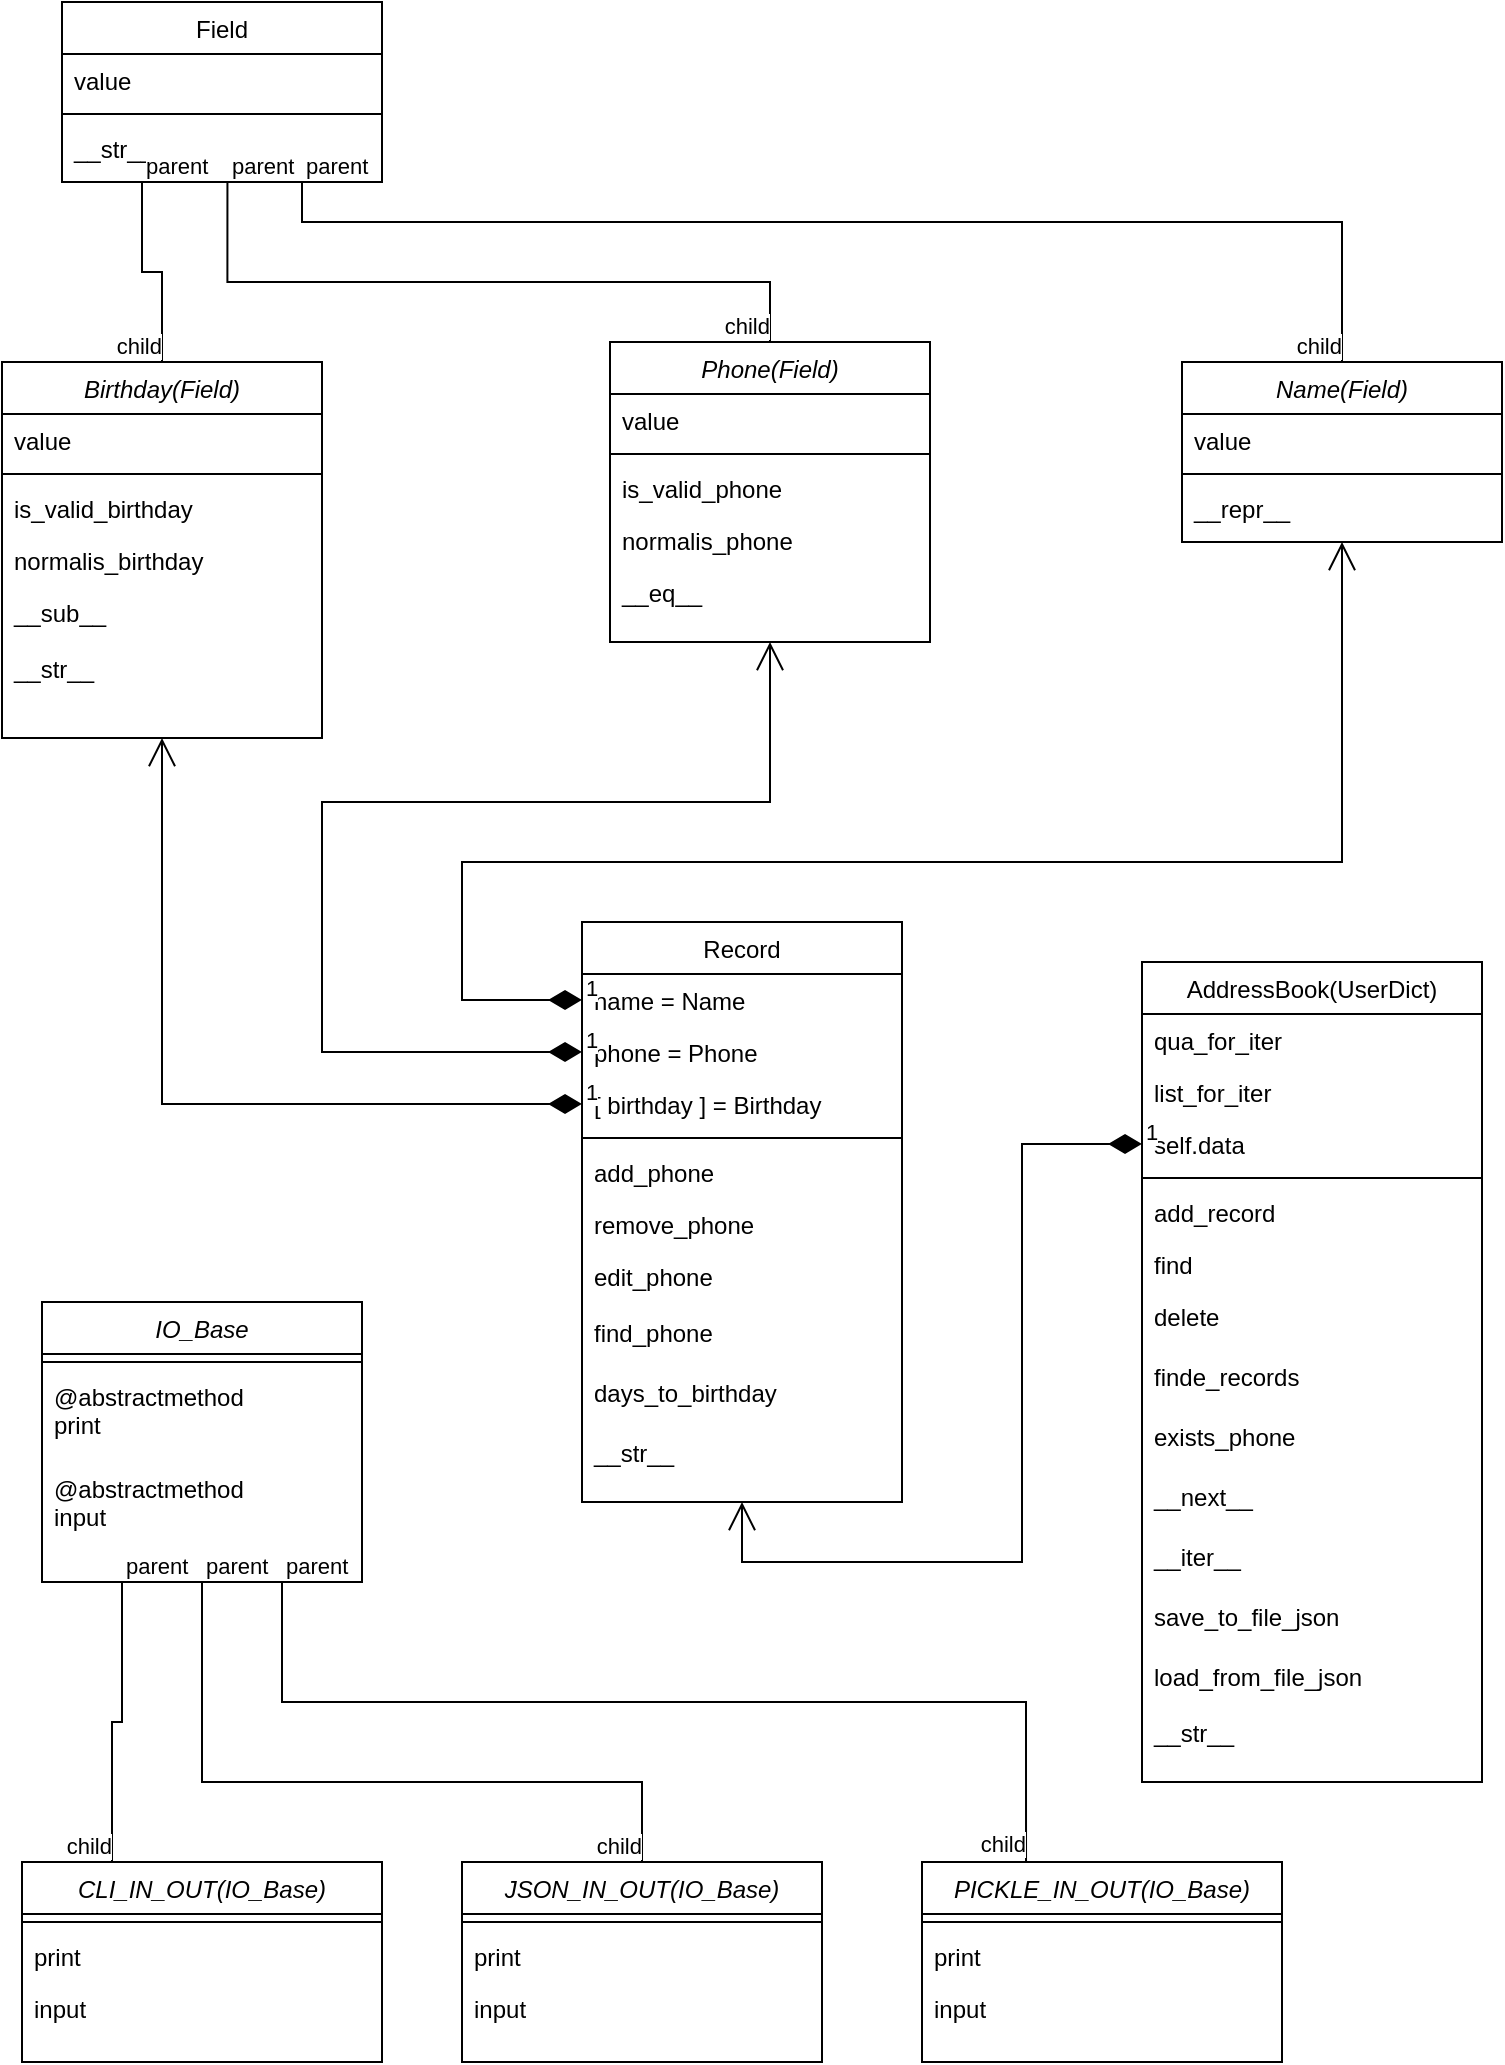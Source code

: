 <mxfile version="23.0.2" type="device">
  <diagram id="C5RBs43oDa-KdzZeNtuy" name="Page-1">
    <mxGraphModel dx="1050" dy="566" grid="1" gridSize="10" guides="1" tooltips="1" connect="1" arrows="1" fold="1" page="1" pageScale="1" pageWidth="827" pageHeight="1169" math="0" shadow="0">
      <root>
        <mxCell id="WIyWlLk6GJQsqaUBKTNV-0" />
        <mxCell id="WIyWlLk6GJQsqaUBKTNV-1" parent="WIyWlLk6GJQsqaUBKTNV-0" />
        <mxCell id="zkfFHV4jXpPFQw0GAbJ--0" value="Name(Field)" style="swimlane;fontStyle=2;align=center;verticalAlign=top;childLayout=stackLayout;horizontal=1;startSize=26;horizontalStack=0;resizeParent=1;resizeLast=0;collapsible=1;marginBottom=0;rounded=0;shadow=0;strokeWidth=1;" parent="WIyWlLk6GJQsqaUBKTNV-1" vertex="1">
          <mxGeometry x="620" y="210" width="160" height="90" as="geometry">
            <mxRectangle x="230" y="140" width="160" height="26" as="alternateBounds" />
          </mxGeometry>
        </mxCell>
        <mxCell id="zkfFHV4jXpPFQw0GAbJ--1" value="value" style="text;align=left;verticalAlign=top;spacingLeft=4;spacingRight=4;overflow=hidden;rotatable=0;points=[[0,0.5],[1,0.5]];portConstraint=eastwest;" parent="zkfFHV4jXpPFQw0GAbJ--0" vertex="1">
          <mxGeometry y="26" width="160" height="26" as="geometry" />
        </mxCell>
        <mxCell id="zkfFHV4jXpPFQw0GAbJ--4" value="" style="line;html=1;strokeWidth=1;align=left;verticalAlign=middle;spacingTop=-1;spacingLeft=3;spacingRight=3;rotatable=0;labelPosition=right;points=[];portConstraint=eastwest;" parent="zkfFHV4jXpPFQw0GAbJ--0" vertex="1">
          <mxGeometry y="52" width="160" height="8" as="geometry" />
        </mxCell>
        <mxCell id="3gNBlhYxwJ5BPTO4uMFD-18" value="__repr__" style="text;align=left;verticalAlign=top;spacingLeft=4;spacingRight=4;overflow=hidden;rotatable=0;points=[[0,0.5],[1,0.5]];portConstraint=eastwest;" vertex="1" parent="zkfFHV4jXpPFQw0GAbJ--0">
          <mxGeometry y="60" width="160" height="26" as="geometry" />
        </mxCell>
        <mxCell id="zkfFHV4jXpPFQw0GAbJ--13" value="Field" style="swimlane;fontStyle=0;align=center;verticalAlign=top;childLayout=stackLayout;horizontal=1;startSize=26;horizontalStack=0;resizeParent=1;resizeLast=0;collapsible=1;marginBottom=0;rounded=0;shadow=0;strokeWidth=1;" parent="WIyWlLk6GJQsqaUBKTNV-1" vertex="1">
          <mxGeometry x="60" y="30" width="160" height="90" as="geometry">
            <mxRectangle x="60" y="30" width="170" height="26" as="alternateBounds" />
          </mxGeometry>
        </mxCell>
        <mxCell id="zkfFHV4jXpPFQw0GAbJ--14" value="value" style="text;align=left;verticalAlign=top;spacingLeft=4;spacingRight=4;overflow=hidden;rotatable=0;points=[[0,0.5],[1,0.5]];portConstraint=eastwest;" parent="zkfFHV4jXpPFQw0GAbJ--13" vertex="1">
          <mxGeometry y="26" width="160" height="26" as="geometry" />
        </mxCell>
        <mxCell id="zkfFHV4jXpPFQw0GAbJ--15" value="" style="line;html=1;strokeWidth=1;align=left;verticalAlign=middle;spacingTop=-1;spacingLeft=3;spacingRight=3;rotatable=0;labelPosition=right;points=[];portConstraint=eastwest;" parent="zkfFHV4jXpPFQw0GAbJ--13" vertex="1">
          <mxGeometry y="52" width="160" height="8" as="geometry" />
        </mxCell>
        <mxCell id="3gNBlhYxwJ5BPTO4uMFD-17" value="__str__" style="text;align=left;verticalAlign=top;spacingLeft=4;spacingRight=4;overflow=hidden;rotatable=0;points=[[0,0.5],[1,0.5]];portConstraint=eastwest;" vertex="1" parent="zkfFHV4jXpPFQw0GAbJ--13">
          <mxGeometry y="60" width="160" height="26" as="geometry" />
        </mxCell>
        <mxCell id="zkfFHV4jXpPFQw0GAbJ--17" value="AddressBook(UserDict)" style="swimlane;fontStyle=0;align=center;verticalAlign=top;childLayout=stackLayout;horizontal=1;startSize=26;horizontalStack=0;resizeParent=1;resizeLast=0;collapsible=1;marginBottom=0;rounded=0;shadow=0;strokeWidth=1;" parent="WIyWlLk6GJQsqaUBKTNV-1" vertex="1">
          <mxGeometry x="600" y="510" width="170" height="410" as="geometry">
            <mxRectangle x="550" y="140" width="160" height="26" as="alternateBounds" />
          </mxGeometry>
        </mxCell>
        <mxCell id="zkfFHV4jXpPFQw0GAbJ--18" value="qua_for_iter" style="text;align=left;verticalAlign=top;spacingLeft=4;spacingRight=4;overflow=hidden;rotatable=0;points=[[0,0.5],[1,0.5]];portConstraint=eastwest;" parent="zkfFHV4jXpPFQw0GAbJ--17" vertex="1">
          <mxGeometry y="26" width="170" height="26" as="geometry" />
        </mxCell>
        <mxCell id="zkfFHV4jXpPFQw0GAbJ--19" value="list_for_iter" style="text;align=left;verticalAlign=top;spacingLeft=4;spacingRight=4;overflow=hidden;rotatable=0;points=[[0,0.5],[1,0.5]];portConstraint=eastwest;rounded=0;shadow=0;html=0;" parent="zkfFHV4jXpPFQw0GAbJ--17" vertex="1">
          <mxGeometry y="52" width="170" height="26" as="geometry" />
        </mxCell>
        <mxCell id="zkfFHV4jXpPFQw0GAbJ--20" value="self.data" style="text;align=left;verticalAlign=top;spacingLeft=4;spacingRight=4;overflow=hidden;rotatable=0;points=[[0,0.5],[1,0.5]];portConstraint=eastwest;rounded=0;shadow=0;html=0;" parent="zkfFHV4jXpPFQw0GAbJ--17" vertex="1">
          <mxGeometry y="78" width="170" height="26" as="geometry" />
        </mxCell>
        <mxCell id="zkfFHV4jXpPFQw0GAbJ--23" value="" style="line;html=1;strokeWidth=1;align=left;verticalAlign=middle;spacingTop=-1;spacingLeft=3;spacingRight=3;rotatable=0;labelPosition=right;points=[];portConstraint=eastwest;" parent="zkfFHV4jXpPFQw0GAbJ--17" vertex="1">
          <mxGeometry y="104" width="170" height="8" as="geometry" />
        </mxCell>
        <mxCell id="zkfFHV4jXpPFQw0GAbJ--24" value="add_record" style="text;align=left;verticalAlign=top;spacingLeft=4;spacingRight=4;overflow=hidden;rotatable=0;points=[[0,0.5],[1,0.5]];portConstraint=eastwest;" parent="zkfFHV4jXpPFQw0GAbJ--17" vertex="1">
          <mxGeometry y="112" width="170" height="26" as="geometry" />
        </mxCell>
        <mxCell id="zkfFHV4jXpPFQw0GAbJ--25" value="find" style="text;align=left;verticalAlign=top;spacingLeft=4;spacingRight=4;overflow=hidden;rotatable=0;points=[[0,0.5],[1,0.5]];portConstraint=eastwest;" parent="zkfFHV4jXpPFQw0GAbJ--17" vertex="1">
          <mxGeometry y="138" width="170" height="26" as="geometry" />
        </mxCell>
        <mxCell id="3gNBlhYxwJ5BPTO4uMFD-41" value="delete" style="text;align=left;verticalAlign=top;spacingLeft=4;spacingRight=4;overflow=hidden;rotatable=0;points=[[0,0.5],[1,0.5]];portConstraint=eastwest;" vertex="1" parent="zkfFHV4jXpPFQw0GAbJ--17">
          <mxGeometry y="164" width="170" height="30" as="geometry" />
        </mxCell>
        <mxCell id="3gNBlhYxwJ5BPTO4uMFD-40" value="finde_records" style="text;align=left;verticalAlign=top;spacingLeft=4;spacingRight=4;overflow=hidden;rotatable=0;points=[[0,0.5],[1,0.5]];portConstraint=eastwest;" vertex="1" parent="zkfFHV4jXpPFQw0GAbJ--17">
          <mxGeometry y="194" width="170" height="30" as="geometry" />
        </mxCell>
        <mxCell id="3gNBlhYxwJ5BPTO4uMFD-39" value="exists_phone" style="text;align=left;verticalAlign=top;spacingLeft=4;spacingRight=4;overflow=hidden;rotatable=0;points=[[0,0.5],[1,0.5]];portConstraint=eastwest;" vertex="1" parent="zkfFHV4jXpPFQw0GAbJ--17">
          <mxGeometry y="224" width="170" height="30" as="geometry" />
        </mxCell>
        <mxCell id="3gNBlhYxwJ5BPTO4uMFD-45" value="__next__" style="text;align=left;verticalAlign=top;spacingLeft=4;spacingRight=4;overflow=hidden;rotatable=0;points=[[0,0.5],[1,0.5]];portConstraint=eastwest;" vertex="1" parent="zkfFHV4jXpPFQw0GAbJ--17">
          <mxGeometry y="254" width="170" height="30" as="geometry" />
        </mxCell>
        <mxCell id="3gNBlhYxwJ5BPTO4uMFD-44" value="__iter__" style="text;align=left;verticalAlign=top;spacingLeft=4;spacingRight=4;overflow=hidden;rotatable=0;points=[[0,0.5],[1,0.5]];portConstraint=eastwest;" vertex="1" parent="zkfFHV4jXpPFQw0GAbJ--17">
          <mxGeometry y="284" width="170" height="30" as="geometry" />
        </mxCell>
        <mxCell id="3gNBlhYxwJ5BPTO4uMFD-43" value="save_to_file_json" style="text;align=left;verticalAlign=top;spacingLeft=4;spacingRight=4;overflow=hidden;rotatable=0;points=[[0,0.5],[1,0.5]];portConstraint=eastwest;" vertex="1" parent="zkfFHV4jXpPFQw0GAbJ--17">
          <mxGeometry y="314" width="170" height="30" as="geometry" />
        </mxCell>
        <mxCell id="3gNBlhYxwJ5BPTO4uMFD-42" value="load_from_file_json" style="text;align=left;verticalAlign=top;spacingLeft=4;spacingRight=4;overflow=hidden;rotatable=0;points=[[0,0.5],[1,0.5]];portConstraint=eastwest;" vertex="1" parent="zkfFHV4jXpPFQw0GAbJ--17">
          <mxGeometry y="344" width="170" height="28" as="geometry" />
        </mxCell>
        <mxCell id="3gNBlhYxwJ5BPTO4uMFD-38" value="__str__" style="text;align=left;verticalAlign=top;spacingLeft=4;spacingRight=4;overflow=hidden;rotatable=0;points=[[0,0.5],[1,0.5]];portConstraint=eastwest;" vertex="1" parent="zkfFHV4jXpPFQw0GAbJ--17">
          <mxGeometry y="372" width="170" height="38" as="geometry" />
        </mxCell>
        <mxCell id="3gNBlhYxwJ5BPTO4uMFD-0" value="Phone(Field)" style="swimlane;fontStyle=2;align=center;verticalAlign=top;childLayout=stackLayout;horizontal=1;startSize=26;horizontalStack=0;resizeParent=1;resizeLast=0;collapsible=1;marginBottom=0;rounded=0;shadow=0;strokeWidth=1;" vertex="1" parent="WIyWlLk6GJQsqaUBKTNV-1">
          <mxGeometry x="334" y="200" width="160" height="150" as="geometry">
            <mxRectangle x="230" y="140" width="160" height="26" as="alternateBounds" />
          </mxGeometry>
        </mxCell>
        <mxCell id="3gNBlhYxwJ5BPTO4uMFD-1" value="value" style="text;align=left;verticalAlign=top;spacingLeft=4;spacingRight=4;overflow=hidden;rotatable=0;points=[[0,0.5],[1,0.5]];portConstraint=eastwest;" vertex="1" parent="3gNBlhYxwJ5BPTO4uMFD-0">
          <mxGeometry y="26" width="160" height="26" as="geometry" />
        </mxCell>
        <mxCell id="3gNBlhYxwJ5BPTO4uMFD-19" value="" style="line;html=1;strokeWidth=1;align=left;verticalAlign=middle;spacingTop=-1;spacingLeft=3;spacingRight=3;rotatable=0;labelPosition=right;points=[];portConstraint=eastwest;" vertex="1" parent="3gNBlhYxwJ5BPTO4uMFD-0">
          <mxGeometry y="52" width="160" height="8" as="geometry" />
        </mxCell>
        <mxCell id="3gNBlhYxwJ5BPTO4uMFD-20" value="is_valid_phone" style="text;align=left;verticalAlign=top;spacingLeft=4;spacingRight=4;overflow=hidden;rotatable=0;points=[[0,0.5],[1,0.5]];portConstraint=eastwest;" vertex="1" parent="3gNBlhYxwJ5BPTO4uMFD-0">
          <mxGeometry y="60" width="160" height="26" as="geometry" />
        </mxCell>
        <mxCell id="3gNBlhYxwJ5BPTO4uMFD-21" value="normalis_phone" style="text;align=left;verticalAlign=top;spacingLeft=4;spacingRight=4;overflow=hidden;rotatable=0;points=[[0,0.5],[1,0.5]];portConstraint=eastwest;" vertex="1" parent="3gNBlhYxwJ5BPTO4uMFD-0">
          <mxGeometry y="86" width="160" height="26" as="geometry" />
        </mxCell>
        <mxCell id="3gNBlhYxwJ5BPTO4uMFD-22" value="__eq__" style="text;align=left;verticalAlign=top;spacingLeft=4;spacingRight=4;overflow=hidden;rotatable=0;points=[[0,0.5],[1,0.5]];portConstraint=eastwest;" vertex="1" parent="3gNBlhYxwJ5BPTO4uMFD-0">
          <mxGeometry y="112" width="160" height="26" as="geometry" />
        </mxCell>
        <mxCell id="3gNBlhYxwJ5BPTO4uMFD-4" value="Birthday(Field)" style="swimlane;fontStyle=2;align=center;verticalAlign=top;childLayout=stackLayout;horizontal=1;startSize=26;horizontalStack=0;resizeParent=1;resizeLast=0;collapsible=1;marginBottom=0;rounded=0;shadow=0;strokeWidth=1;" vertex="1" parent="WIyWlLk6GJQsqaUBKTNV-1">
          <mxGeometry x="30" y="210" width="160" height="188" as="geometry">
            <mxRectangle x="230" y="140" width="160" height="26" as="alternateBounds" />
          </mxGeometry>
        </mxCell>
        <mxCell id="3gNBlhYxwJ5BPTO4uMFD-5" value="value" style="text;align=left;verticalAlign=top;spacingLeft=4;spacingRight=4;overflow=hidden;rotatable=0;points=[[0,0.5],[1,0.5]];portConstraint=eastwest;" vertex="1" parent="3gNBlhYxwJ5BPTO4uMFD-4">
          <mxGeometry y="26" width="160" height="26" as="geometry" />
        </mxCell>
        <mxCell id="3gNBlhYxwJ5BPTO4uMFD-6" value="" style="line;html=1;strokeWidth=1;align=left;verticalAlign=middle;spacingTop=-1;spacingLeft=3;spacingRight=3;rotatable=0;labelPosition=right;points=[];portConstraint=eastwest;" vertex="1" parent="3gNBlhYxwJ5BPTO4uMFD-4">
          <mxGeometry y="52" width="160" height="8" as="geometry" />
        </mxCell>
        <mxCell id="3gNBlhYxwJ5BPTO4uMFD-24" value="is_valid_birthday" style="text;align=left;verticalAlign=top;spacingLeft=4;spacingRight=4;overflow=hidden;rotatable=0;points=[[0,0.5],[1,0.5]];portConstraint=eastwest;" vertex="1" parent="3gNBlhYxwJ5BPTO4uMFD-4">
          <mxGeometry y="60" width="160" height="26" as="geometry" />
        </mxCell>
        <mxCell id="3gNBlhYxwJ5BPTO4uMFD-23" value="normalis_birthday" style="text;align=left;verticalAlign=top;spacingLeft=4;spacingRight=4;overflow=hidden;rotatable=0;points=[[0,0.5],[1,0.5]];portConstraint=eastwest;" vertex="1" parent="3gNBlhYxwJ5BPTO4uMFD-4">
          <mxGeometry y="86" width="160" height="26" as="geometry" />
        </mxCell>
        <mxCell id="3gNBlhYxwJ5BPTO4uMFD-25" value="__sub__" style="text;align=left;verticalAlign=top;spacingLeft=4;spacingRight=4;overflow=hidden;rotatable=0;points=[[0,0.5],[1,0.5]];portConstraint=eastwest;" vertex="1" parent="3gNBlhYxwJ5BPTO4uMFD-4">
          <mxGeometry y="112" width="160" height="28" as="geometry" />
        </mxCell>
        <mxCell id="3gNBlhYxwJ5BPTO4uMFD-26" value="__str__" style="text;align=left;verticalAlign=top;spacingLeft=4;spacingRight=4;overflow=hidden;rotatable=0;points=[[0,0.5],[1,0.5]];portConstraint=eastwest;" vertex="1" parent="3gNBlhYxwJ5BPTO4uMFD-4">
          <mxGeometry y="140" width="160" height="30" as="geometry" />
        </mxCell>
        <mxCell id="3gNBlhYxwJ5BPTO4uMFD-8" value="Record" style="swimlane;fontStyle=0;align=center;verticalAlign=top;childLayout=stackLayout;horizontal=1;startSize=26;horizontalStack=0;resizeParent=1;resizeLast=0;collapsible=1;marginBottom=0;rounded=0;shadow=0;strokeWidth=1;" vertex="1" parent="WIyWlLk6GJQsqaUBKTNV-1">
          <mxGeometry x="320" y="490" width="160" height="290" as="geometry">
            <mxRectangle x="550" y="140" width="160" height="26" as="alternateBounds" />
          </mxGeometry>
        </mxCell>
        <mxCell id="3gNBlhYxwJ5BPTO4uMFD-9" value="name = Name" style="text;align=left;verticalAlign=top;spacingLeft=4;spacingRight=4;overflow=hidden;rotatable=0;points=[[0,0.5],[1,0.5]];portConstraint=eastwest;" vertex="1" parent="3gNBlhYxwJ5BPTO4uMFD-8">
          <mxGeometry y="26" width="160" height="26" as="geometry" />
        </mxCell>
        <mxCell id="3gNBlhYxwJ5BPTO4uMFD-10" value="phone = Phone" style="text;align=left;verticalAlign=top;spacingLeft=4;spacingRight=4;overflow=hidden;rotatable=0;points=[[0,0.5],[1,0.5]];portConstraint=eastwest;rounded=0;shadow=0;html=0;" vertex="1" parent="3gNBlhYxwJ5BPTO4uMFD-8">
          <mxGeometry y="52" width="160" height="26" as="geometry" />
        </mxCell>
        <mxCell id="3gNBlhYxwJ5BPTO4uMFD-11" value="[ birthday ] = Birthday" style="text;align=left;verticalAlign=top;spacingLeft=4;spacingRight=4;overflow=hidden;rotatable=0;points=[[0,0.5],[1,0.5]];portConstraint=eastwest;rounded=0;shadow=0;html=0;" vertex="1" parent="3gNBlhYxwJ5BPTO4uMFD-8">
          <mxGeometry y="78" width="160" height="26" as="geometry" />
        </mxCell>
        <mxCell id="3gNBlhYxwJ5BPTO4uMFD-14" value="" style="line;html=1;strokeWidth=1;align=left;verticalAlign=middle;spacingTop=-1;spacingLeft=3;spacingRight=3;rotatable=0;labelPosition=right;points=[];portConstraint=eastwest;" vertex="1" parent="3gNBlhYxwJ5BPTO4uMFD-8">
          <mxGeometry y="104" width="160" height="8" as="geometry" />
        </mxCell>
        <mxCell id="3gNBlhYxwJ5BPTO4uMFD-27" value="add_phone" style="text;align=left;verticalAlign=top;spacingLeft=4;spacingRight=4;overflow=hidden;rotatable=0;points=[[0,0.5],[1,0.5]];portConstraint=eastwest;" vertex="1" parent="3gNBlhYxwJ5BPTO4uMFD-8">
          <mxGeometry y="112" width="160" height="26" as="geometry" />
        </mxCell>
        <mxCell id="3gNBlhYxwJ5BPTO4uMFD-28" value="remove_phone" style="text;align=left;verticalAlign=top;spacingLeft=4;spacingRight=4;overflow=hidden;rotatable=0;points=[[0,0.5],[1,0.5]];portConstraint=eastwest;" vertex="1" parent="3gNBlhYxwJ5BPTO4uMFD-8">
          <mxGeometry y="138" width="160" height="26" as="geometry" />
        </mxCell>
        <mxCell id="3gNBlhYxwJ5BPTO4uMFD-29" value="edit_phone" style="text;align=left;verticalAlign=top;spacingLeft=4;spacingRight=4;overflow=hidden;rotatable=0;points=[[0,0.5],[1,0.5]];portConstraint=eastwest;" vertex="1" parent="3gNBlhYxwJ5BPTO4uMFD-8">
          <mxGeometry y="164" width="160" height="28" as="geometry" />
        </mxCell>
        <mxCell id="3gNBlhYxwJ5BPTO4uMFD-30" value="find_phone" style="text;align=left;verticalAlign=top;spacingLeft=4;spacingRight=4;overflow=hidden;rotatable=0;points=[[0,0.5],[1,0.5]];portConstraint=eastwest;" vertex="1" parent="3gNBlhYxwJ5BPTO4uMFD-8">
          <mxGeometry y="192" width="160" height="30" as="geometry" />
        </mxCell>
        <mxCell id="3gNBlhYxwJ5BPTO4uMFD-31" value="days_to_birthday" style="text;align=left;verticalAlign=top;spacingLeft=4;spacingRight=4;overflow=hidden;rotatable=0;points=[[0,0.5],[1,0.5]];portConstraint=eastwest;" vertex="1" parent="3gNBlhYxwJ5BPTO4uMFD-8">
          <mxGeometry y="222" width="160" height="30" as="geometry" />
        </mxCell>
        <mxCell id="3gNBlhYxwJ5BPTO4uMFD-33" value="__str__" style="text;align=left;verticalAlign=top;spacingLeft=4;spacingRight=4;overflow=hidden;rotatable=0;points=[[0,0.5],[1,0.5]];portConstraint=eastwest;" vertex="1" parent="3gNBlhYxwJ5BPTO4uMFD-8">
          <mxGeometry y="252" width="160" height="30" as="geometry" />
        </mxCell>
        <mxCell id="3gNBlhYxwJ5BPTO4uMFD-47" value="IO_Base" style="swimlane;fontStyle=2;align=center;verticalAlign=top;childLayout=stackLayout;horizontal=1;startSize=26;horizontalStack=0;resizeParent=1;resizeLast=0;collapsible=1;marginBottom=0;rounded=0;shadow=0;strokeWidth=1;" vertex="1" parent="WIyWlLk6GJQsqaUBKTNV-1">
          <mxGeometry x="50" y="680" width="160" height="140" as="geometry">
            <mxRectangle x="230" y="140" width="160" height="26" as="alternateBounds" />
          </mxGeometry>
        </mxCell>
        <mxCell id="3gNBlhYxwJ5BPTO4uMFD-49" value="" style="line;html=1;strokeWidth=1;align=left;verticalAlign=middle;spacingTop=-1;spacingLeft=3;spacingRight=3;rotatable=0;labelPosition=right;points=[];portConstraint=eastwest;" vertex="1" parent="3gNBlhYxwJ5BPTO4uMFD-47">
          <mxGeometry y="26" width="160" height="8" as="geometry" />
        </mxCell>
        <mxCell id="3gNBlhYxwJ5BPTO4uMFD-50" value="@abstractmethod&#xa;print" style="text;align=left;verticalAlign=top;spacingLeft=4;spacingRight=4;overflow=hidden;rotatable=0;points=[[0,0.5],[1,0.5]];portConstraint=eastwest;" vertex="1" parent="3gNBlhYxwJ5BPTO4uMFD-47">
          <mxGeometry y="34" width="160" height="46" as="geometry" />
        </mxCell>
        <mxCell id="3gNBlhYxwJ5BPTO4uMFD-53" value="@abstractmethod&#xa;input" style="text;align=left;verticalAlign=top;spacingLeft=4;spacingRight=4;overflow=hidden;rotatable=0;points=[[0,0.5],[1,0.5]];portConstraint=eastwest;" vertex="1" parent="3gNBlhYxwJ5BPTO4uMFD-47">
          <mxGeometry y="80" width="160" height="50" as="geometry" />
        </mxCell>
        <mxCell id="3gNBlhYxwJ5BPTO4uMFD-54" value="CLI_IN_OUT(IO_Base)" style="swimlane;fontStyle=2;align=center;verticalAlign=top;childLayout=stackLayout;horizontal=1;startSize=26;horizontalStack=0;resizeParent=1;resizeLast=0;collapsible=1;marginBottom=0;rounded=0;shadow=0;strokeWidth=1;" vertex="1" parent="WIyWlLk6GJQsqaUBKTNV-1">
          <mxGeometry x="40" y="960" width="180" height="100" as="geometry">
            <mxRectangle x="230" y="140" width="160" height="26" as="alternateBounds" />
          </mxGeometry>
        </mxCell>
        <mxCell id="3gNBlhYxwJ5BPTO4uMFD-55" value="" style="line;html=1;strokeWidth=1;align=left;verticalAlign=middle;spacingTop=-1;spacingLeft=3;spacingRight=3;rotatable=0;labelPosition=right;points=[];portConstraint=eastwest;" vertex="1" parent="3gNBlhYxwJ5BPTO4uMFD-54">
          <mxGeometry y="26" width="180" height="8" as="geometry" />
        </mxCell>
        <mxCell id="3gNBlhYxwJ5BPTO4uMFD-56" value="print" style="text;align=left;verticalAlign=top;spacingLeft=4;spacingRight=4;overflow=hidden;rotatable=0;points=[[0,0.5],[1,0.5]];portConstraint=eastwest;" vertex="1" parent="3gNBlhYxwJ5BPTO4uMFD-54">
          <mxGeometry y="34" width="180" height="26" as="geometry" />
        </mxCell>
        <mxCell id="3gNBlhYxwJ5BPTO4uMFD-57" value="input" style="text;align=left;verticalAlign=top;spacingLeft=4;spacingRight=4;overflow=hidden;rotatable=0;points=[[0,0.5],[1,0.5]];portConstraint=eastwest;" vertex="1" parent="3gNBlhYxwJ5BPTO4uMFD-54">
          <mxGeometry y="60" width="180" height="30" as="geometry" />
        </mxCell>
        <mxCell id="3gNBlhYxwJ5BPTO4uMFD-58" value="JSON_IN_OUT(IO_Base)" style="swimlane;fontStyle=2;align=center;verticalAlign=top;childLayout=stackLayout;horizontal=1;startSize=26;horizontalStack=0;resizeParent=1;resizeLast=0;collapsible=1;marginBottom=0;rounded=0;shadow=0;strokeWidth=1;" vertex="1" parent="WIyWlLk6GJQsqaUBKTNV-1">
          <mxGeometry x="260" y="960" width="180" height="100" as="geometry">
            <mxRectangle x="230" y="140" width="160" height="26" as="alternateBounds" />
          </mxGeometry>
        </mxCell>
        <mxCell id="3gNBlhYxwJ5BPTO4uMFD-59" value="" style="line;html=1;strokeWidth=1;align=left;verticalAlign=middle;spacingTop=-1;spacingLeft=3;spacingRight=3;rotatable=0;labelPosition=right;points=[];portConstraint=eastwest;" vertex="1" parent="3gNBlhYxwJ5BPTO4uMFD-58">
          <mxGeometry y="26" width="180" height="8" as="geometry" />
        </mxCell>
        <mxCell id="3gNBlhYxwJ5BPTO4uMFD-72" value="print" style="text;align=left;verticalAlign=top;spacingLeft=4;spacingRight=4;overflow=hidden;rotatable=0;points=[[0,0.5],[1,0.5]];portConstraint=eastwest;" vertex="1" parent="3gNBlhYxwJ5BPTO4uMFD-58">
          <mxGeometry y="34" width="180" height="26" as="geometry" />
        </mxCell>
        <mxCell id="3gNBlhYxwJ5BPTO4uMFD-73" value="input" style="text;align=left;verticalAlign=top;spacingLeft=4;spacingRight=4;overflow=hidden;rotatable=0;points=[[0,0.5],[1,0.5]];portConstraint=eastwest;" vertex="1" parent="3gNBlhYxwJ5BPTO4uMFD-58">
          <mxGeometry y="60" width="180" height="30" as="geometry" />
        </mxCell>
        <mxCell id="3gNBlhYxwJ5BPTO4uMFD-62" value="PICKLE_IN_OUT(IO_Base)" style="swimlane;fontStyle=2;align=center;verticalAlign=top;childLayout=stackLayout;horizontal=1;startSize=26;horizontalStack=0;resizeParent=1;resizeLast=0;collapsible=1;marginBottom=0;rounded=0;shadow=0;strokeWidth=1;" vertex="1" parent="WIyWlLk6GJQsqaUBKTNV-1">
          <mxGeometry x="490" y="960" width="180" height="100" as="geometry">
            <mxRectangle x="230" y="140" width="160" height="26" as="alternateBounds" />
          </mxGeometry>
        </mxCell>
        <mxCell id="3gNBlhYxwJ5BPTO4uMFD-63" value="" style="line;html=1;strokeWidth=1;align=left;verticalAlign=middle;spacingTop=-1;spacingLeft=3;spacingRight=3;rotatable=0;labelPosition=right;points=[];portConstraint=eastwest;" vertex="1" parent="3gNBlhYxwJ5BPTO4uMFD-62">
          <mxGeometry y="26" width="180" height="8" as="geometry" />
        </mxCell>
        <mxCell id="3gNBlhYxwJ5BPTO4uMFD-74" value="print" style="text;align=left;verticalAlign=top;spacingLeft=4;spacingRight=4;overflow=hidden;rotatable=0;points=[[0,0.5],[1,0.5]];portConstraint=eastwest;" vertex="1" parent="3gNBlhYxwJ5BPTO4uMFD-62">
          <mxGeometry y="34" width="180" height="26" as="geometry" />
        </mxCell>
        <mxCell id="3gNBlhYxwJ5BPTO4uMFD-75" value="input" style="text;align=left;verticalAlign=top;spacingLeft=4;spacingRight=4;overflow=hidden;rotatable=0;points=[[0,0.5],[1,0.5]];portConstraint=eastwest;" vertex="1" parent="3gNBlhYxwJ5BPTO4uMFD-62">
          <mxGeometry y="60" width="180" height="30" as="geometry" />
        </mxCell>
        <mxCell id="3gNBlhYxwJ5BPTO4uMFD-81" value="1" style="endArrow=open;html=1;endSize=12;startArrow=diamondThin;startSize=14;startFill=1;edgeStyle=orthogonalEdgeStyle;align=left;verticalAlign=bottom;rounded=0;entryX=0.5;entryY=1;entryDx=0;entryDy=0;exitX=0;exitY=0.5;exitDx=0;exitDy=0;" edge="1" parent="WIyWlLk6GJQsqaUBKTNV-1" source="3gNBlhYxwJ5BPTO4uMFD-11" target="3gNBlhYxwJ5BPTO4uMFD-4">
          <mxGeometry x="-1" y="3" relative="1" as="geometry">
            <mxPoint x="330" y="490" as="sourcePoint" />
            <mxPoint x="490" y="490" as="targetPoint" />
          </mxGeometry>
        </mxCell>
        <mxCell id="3gNBlhYxwJ5BPTO4uMFD-82" value="1" style="endArrow=open;html=1;endSize=12;startArrow=diamondThin;startSize=14;startFill=1;edgeStyle=orthogonalEdgeStyle;align=left;verticalAlign=bottom;rounded=0;entryX=0.5;entryY=1;entryDx=0;entryDy=0;exitX=0;exitY=0.5;exitDx=0;exitDy=0;" edge="1" parent="WIyWlLk6GJQsqaUBKTNV-1" source="3gNBlhYxwJ5BPTO4uMFD-10" target="3gNBlhYxwJ5BPTO4uMFD-0">
          <mxGeometry x="-1" y="3" relative="1" as="geometry">
            <mxPoint x="330" y="490" as="sourcePoint" />
            <mxPoint x="490" y="490" as="targetPoint" />
            <Array as="points">
              <mxPoint x="190" y="555" />
              <mxPoint x="190" y="430" />
              <mxPoint x="414" y="430" />
            </Array>
          </mxGeometry>
        </mxCell>
        <mxCell id="3gNBlhYxwJ5BPTO4uMFD-83" value="1" style="endArrow=open;html=1;endSize=12;startArrow=diamondThin;startSize=14;startFill=1;edgeStyle=orthogonalEdgeStyle;align=left;verticalAlign=bottom;rounded=0;entryX=0.5;entryY=1;entryDx=0;entryDy=0;exitX=0;exitY=0.5;exitDx=0;exitDy=0;" edge="1" parent="WIyWlLk6GJQsqaUBKTNV-1" source="3gNBlhYxwJ5BPTO4uMFD-9" target="zkfFHV4jXpPFQw0GAbJ--0">
          <mxGeometry x="-1" y="3" relative="1" as="geometry">
            <mxPoint x="330" y="490" as="sourcePoint" />
            <mxPoint x="490" y="490" as="targetPoint" />
            <Array as="points">
              <mxPoint x="260" y="529" />
              <mxPoint x="260" y="460" />
              <mxPoint x="700" y="460" />
            </Array>
          </mxGeometry>
        </mxCell>
        <mxCell id="3gNBlhYxwJ5BPTO4uMFD-84" value="1" style="endArrow=open;html=1;endSize=12;startArrow=diamondThin;startSize=14;startFill=1;edgeStyle=orthogonalEdgeStyle;align=left;verticalAlign=bottom;rounded=0;exitX=0;exitY=0.5;exitDx=0;exitDy=0;entryX=0.5;entryY=1;entryDx=0;entryDy=0;" edge="1" parent="WIyWlLk6GJQsqaUBKTNV-1" source="zkfFHV4jXpPFQw0GAbJ--20" target="3gNBlhYxwJ5BPTO4uMFD-8">
          <mxGeometry x="-1" y="3" relative="1" as="geometry">
            <mxPoint x="330" y="590" as="sourcePoint" />
            <mxPoint x="490" y="590" as="targetPoint" />
            <Array as="points">
              <mxPoint x="540" y="601" />
              <mxPoint x="540" y="810" />
              <mxPoint x="400" y="810" />
            </Array>
          </mxGeometry>
        </mxCell>
        <mxCell id="3gNBlhYxwJ5BPTO4uMFD-85" value="" style="endArrow=none;html=1;edgeStyle=orthogonalEdgeStyle;rounded=0;exitX=0.25;exitY=1;exitDx=0;exitDy=0;entryX=0.5;entryY=0;entryDx=0;entryDy=0;" edge="1" parent="WIyWlLk6GJQsqaUBKTNV-1" source="zkfFHV4jXpPFQw0GAbJ--13" target="3gNBlhYxwJ5BPTO4uMFD-4">
          <mxGeometry relative="1" as="geometry">
            <mxPoint x="330" y="190" as="sourcePoint" />
            <mxPoint x="490" y="190" as="targetPoint" />
          </mxGeometry>
        </mxCell>
        <mxCell id="3gNBlhYxwJ5BPTO4uMFD-86" value="parent" style="edgeLabel;resizable=0;html=1;align=left;verticalAlign=bottom;" connectable="0" vertex="1" parent="3gNBlhYxwJ5BPTO4uMFD-85">
          <mxGeometry x="-1" relative="1" as="geometry" />
        </mxCell>
        <mxCell id="3gNBlhYxwJ5BPTO4uMFD-87" value="child" style="edgeLabel;resizable=0;html=1;align=right;verticalAlign=bottom;" connectable="0" vertex="1" parent="3gNBlhYxwJ5BPTO4uMFD-85">
          <mxGeometry x="1" relative="1" as="geometry" />
        </mxCell>
        <mxCell id="3gNBlhYxwJ5BPTO4uMFD-88" value="" style="endArrow=none;html=1;edgeStyle=orthogonalEdgeStyle;rounded=0;exitX=0.517;exitY=1.169;exitDx=0;exitDy=0;entryX=0.5;entryY=0;entryDx=0;entryDy=0;exitPerimeter=0;" edge="1" parent="WIyWlLk6GJQsqaUBKTNV-1" source="3gNBlhYxwJ5BPTO4uMFD-17" target="3gNBlhYxwJ5BPTO4uMFD-0">
          <mxGeometry relative="1" as="geometry">
            <mxPoint x="150" y="130" as="sourcePoint" />
            <mxPoint x="120" y="220" as="targetPoint" />
            <Array as="points">
              <mxPoint x="143" y="170" />
              <mxPoint x="414" y="170" />
            </Array>
          </mxGeometry>
        </mxCell>
        <mxCell id="3gNBlhYxwJ5BPTO4uMFD-89" value="parent" style="edgeLabel;resizable=0;html=1;align=left;verticalAlign=bottom;" connectable="0" vertex="1" parent="3gNBlhYxwJ5BPTO4uMFD-88">
          <mxGeometry x="-1" relative="1" as="geometry" />
        </mxCell>
        <mxCell id="3gNBlhYxwJ5BPTO4uMFD-90" value="child" style="edgeLabel;resizable=0;html=1;align=right;verticalAlign=bottom;" connectable="0" vertex="1" parent="3gNBlhYxwJ5BPTO4uMFD-88">
          <mxGeometry x="1" relative="1" as="geometry" />
        </mxCell>
        <mxCell id="3gNBlhYxwJ5BPTO4uMFD-91" value="" style="endArrow=none;html=1;edgeStyle=orthogonalEdgeStyle;rounded=0;exitX=0.75;exitY=1;exitDx=0;exitDy=0;entryX=0.5;entryY=0;entryDx=0;entryDy=0;" edge="1" parent="WIyWlLk6GJQsqaUBKTNV-1" source="zkfFHV4jXpPFQw0GAbJ--13" target="zkfFHV4jXpPFQw0GAbJ--0">
          <mxGeometry relative="1" as="geometry">
            <mxPoint x="160" y="140" as="sourcePoint" />
            <mxPoint x="130" y="230" as="targetPoint" />
            <Array as="points">
              <mxPoint x="180" y="140" />
              <mxPoint x="700" y="140" />
            </Array>
          </mxGeometry>
        </mxCell>
        <mxCell id="3gNBlhYxwJ5BPTO4uMFD-92" value="parent" style="edgeLabel;resizable=0;html=1;align=left;verticalAlign=bottom;" connectable="0" vertex="1" parent="3gNBlhYxwJ5BPTO4uMFD-91">
          <mxGeometry x="-1" relative="1" as="geometry" />
        </mxCell>
        <mxCell id="3gNBlhYxwJ5BPTO4uMFD-93" value="child" style="edgeLabel;resizable=0;html=1;align=right;verticalAlign=bottom;" connectable="0" vertex="1" parent="3gNBlhYxwJ5BPTO4uMFD-91">
          <mxGeometry x="1" relative="1" as="geometry" />
        </mxCell>
        <mxCell id="3gNBlhYxwJ5BPTO4uMFD-94" value="" style="endArrow=none;html=1;edgeStyle=orthogonalEdgeStyle;rounded=0;exitX=0.25;exitY=1;exitDx=0;exitDy=0;entryX=0.25;entryY=0;entryDx=0;entryDy=0;" edge="1" parent="WIyWlLk6GJQsqaUBKTNV-1" source="3gNBlhYxwJ5BPTO4uMFD-47" target="3gNBlhYxwJ5BPTO4uMFD-54">
          <mxGeometry relative="1" as="geometry">
            <mxPoint x="330" y="790" as="sourcePoint" />
            <mxPoint x="490" y="790" as="targetPoint" />
          </mxGeometry>
        </mxCell>
        <mxCell id="3gNBlhYxwJ5BPTO4uMFD-95" value="parent" style="edgeLabel;resizable=0;html=1;align=left;verticalAlign=bottom;" connectable="0" vertex="1" parent="3gNBlhYxwJ5BPTO4uMFD-94">
          <mxGeometry x="-1" relative="1" as="geometry" />
        </mxCell>
        <mxCell id="3gNBlhYxwJ5BPTO4uMFD-96" value="child" style="edgeLabel;resizable=0;html=1;align=right;verticalAlign=bottom;" connectable="0" vertex="1" parent="3gNBlhYxwJ5BPTO4uMFD-94">
          <mxGeometry x="1" relative="1" as="geometry" />
        </mxCell>
        <mxCell id="3gNBlhYxwJ5BPTO4uMFD-103" value="" style="endArrow=none;html=1;edgeStyle=orthogonalEdgeStyle;rounded=0;exitX=0.5;exitY=1;exitDx=0;exitDy=0;entryX=0.5;entryY=0;entryDx=0;entryDy=0;" edge="1" parent="WIyWlLk6GJQsqaUBKTNV-1" source="3gNBlhYxwJ5BPTO4uMFD-47" target="3gNBlhYxwJ5BPTO4uMFD-58">
          <mxGeometry relative="1" as="geometry">
            <mxPoint x="330" y="840" as="sourcePoint" />
            <mxPoint x="490" y="840" as="targetPoint" />
            <Array as="points">
              <mxPoint x="130" y="920" />
              <mxPoint x="350" y="920" />
            </Array>
          </mxGeometry>
        </mxCell>
        <mxCell id="3gNBlhYxwJ5BPTO4uMFD-104" value="parent" style="edgeLabel;resizable=0;html=1;align=left;verticalAlign=bottom;" connectable="0" vertex="1" parent="3gNBlhYxwJ5BPTO4uMFD-103">
          <mxGeometry x="-1" relative="1" as="geometry" />
        </mxCell>
        <mxCell id="3gNBlhYxwJ5BPTO4uMFD-105" value="child" style="edgeLabel;resizable=0;html=1;align=right;verticalAlign=bottom;" connectable="0" vertex="1" parent="3gNBlhYxwJ5BPTO4uMFD-103">
          <mxGeometry x="1" relative="1" as="geometry" />
        </mxCell>
        <mxCell id="3gNBlhYxwJ5BPTO4uMFD-106" value="" style="endArrow=none;html=1;edgeStyle=orthogonalEdgeStyle;rounded=0;exitX=0.75;exitY=1;exitDx=0;exitDy=0;entryX=0.289;entryY=0;entryDx=0;entryDy=0;entryPerimeter=0;" edge="1" parent="WIyWlLk6GJQsqaUBKTNV-1" source="3gNBlhYxwJ5BPTO4uMFD-47" target="3gNBlhYxwJ5BPTO4uMFD-62">
          <mxGeometry relative="1" as="geometry">
            <mxPoint x="330" y="840" as="sourcePoint" />
            <mxPoint x="490" y="840" as="targetPoint" />
            <Array as="points">
              <mxPoint x="170" y="880" />
              <mxPoint x="542" y="880" />
            </Array>
          </mxGeometry>
        </mxCell>
        <mxCell id="3gNBlhYxwJ5BPTO4uMFD-107" value="parent" style="edgeLabel;resizable=0;html=1;align=left;verticalAlign=bottom;" connectable="0" vertex="1" parent="3gNBlhYxwJ5BPTO4uMFD-106">
          <mxGeometry x="-1" relative="1" as="geometry" />
        </mxCell>
        <mxCell id="3gNBlhYxwJ5BPTO4uMFD-108" value="child" style="edgeLabel;resizable=0;html=1;align=right;verticalAlign=bottom;" connectable="0" vertex="1" parent="3gNBlhYxwJ5BPTO4uMFD-106">
          <mxGeometry x="1" relative="1" as="geometry" />
        </mxCell>
      </root>
    </mxGraphModel>
  </diagram>
</mxfile>
